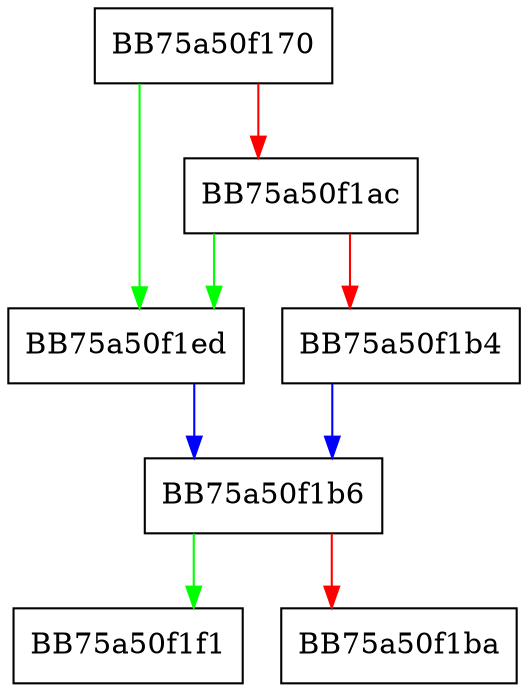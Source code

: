 digraph Page {
  node [shape="box"];
  graph [splines=ortho];
  BB75a50f170 -> BB75a50f1ed [color="green"];
  BB75a50f170 -> BB75a50f1ac [color="red"];
  BB75a50f1ac -> BB75a50f1ed [color="green"];
  BB75a50f1ac -> BB75a50f1b4 [color="red"];
  BB75a50f1b4 -> BB75a50f1b6 [color="blue"];
  BB75a50f1b6 -> BB75a50f1f1 [color="green"];
  BB75a50f1b6 -> BB75a50f1ba [color="red"];
  BB75a50f1ed -> BB75a50f1b6 [color="blue"];
}